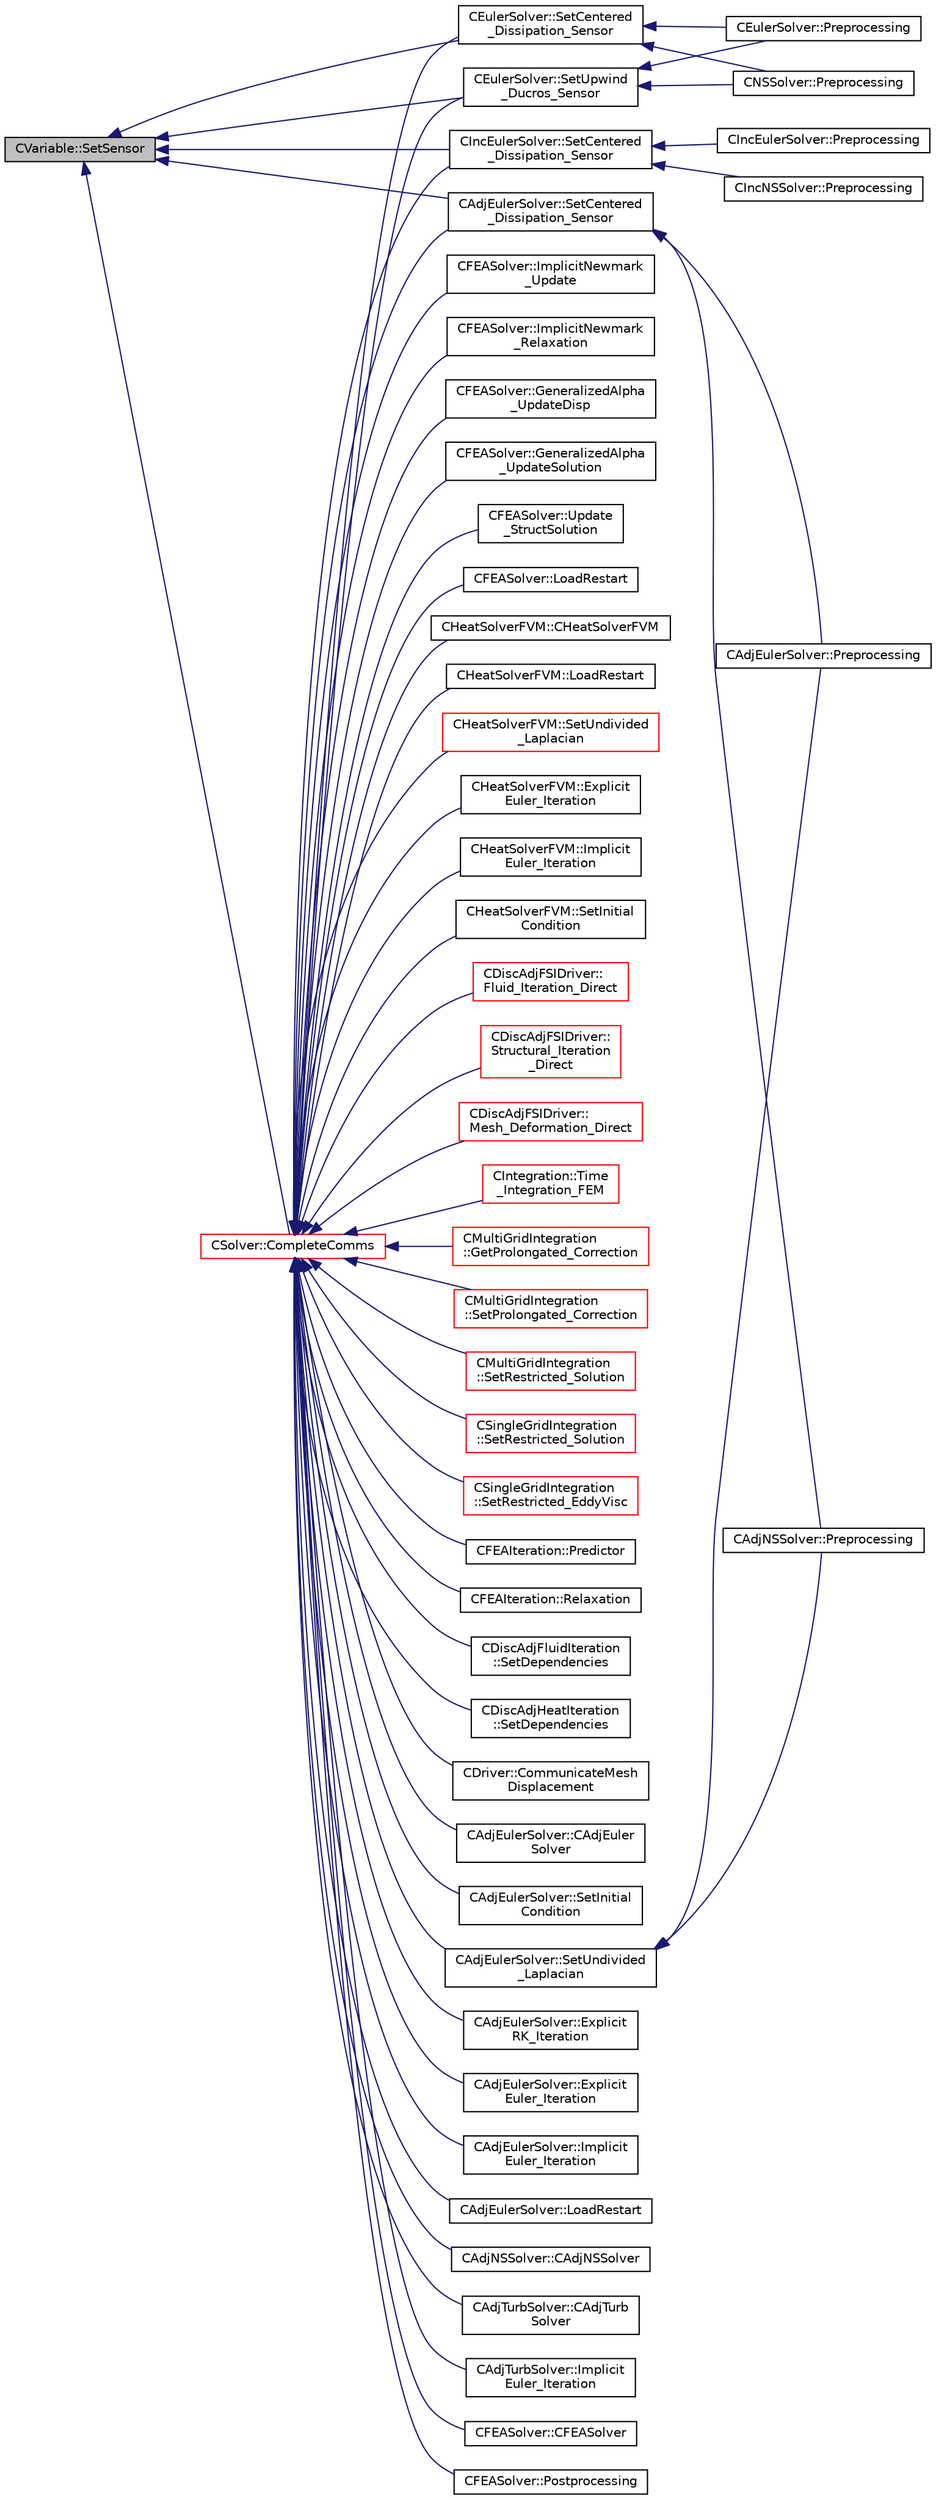 digraph "CVariable::SetSensor"
{
  edge [fontname="Helvetica",fontsize="10",labelfontname="Helvetica",labelfontsize="10"];
  node [fontname="Helvetica",fontsize="10",shape=record];
  rankdir="LR";
  Node5699 [label="CVariable::SetSensor",height=0.2,width=0.4,color="black", fillcolor="grey75", style="filled", fontcolor="black"];
  Node5699 -> Node5700 [dir="back",color="midnightblue",fontsize="10",style="solid",fontname="Helvetica"];
  Node5700 [label="CAdjEulerSolver::SetCentered\l_Dissipation_Sensor",height=0.2,width=0.4,color="black", fillcolor="white", style="filled",URL="$class_c_adj_euler_solver.html#af1b72ed76900f821d2f51942cb4252db",tooltip="Compute the sensor for higher order dissipation control in rotating problems. "];
  Node5700 -> Node5701 [dir="back",color="midnightblue",fontsize="10",style="solid",fontname="Helvetica"];
  Node5701 [label="CAdjEulerSolver::Preprocessing",height=0.2,width=0.4,color="black", fillcolor="white", style="filled",URL="$class_c_adj_euler_solver.html#a4ae0ed840dc8335fd921399625ba794f",tooltip="Initialize the residual vectors. "];
  Node5700 -> Node5702 [dir="back",color="midnightblue",fontsize="10",style="solid",fontname="Helvetica"];
  Node5702 [label="CAdjNSSolver::Preprocessing",height=0.2,width=0.4,color="black", fillcolor="white", style="filled",URL="$class_c_adj_n_s_solver.html#ac16dab76e2c1d86bc7d70ca9f41fd668",tooltip="Restart residual and compute gradients. "];
  Node5699 -> Node5703 [dir="back",color="midnightblue",fontsize="10",style="solid",fontname="Helvetica"];
  Node5703 [label="CEulerSolver::SetCentered\l_Dissipation_Sensor",height=0.2,width=0.4,color="black", fillcolor="white", style="filled",URL="$class_c_euler_solver.html#a2f4e3619ae65c63cbda1ef2098441ab4",tooltip="Compute a pressure sensor switch. "];
  Node5703 -> Node5704 [dir="back",color="midnightblue",fontsize="10",style="solid",fontname="Helvetica"];
  Node5704 [label="CEulerSolver::Preprocessing",height=0.2,width=0.4,color="black", fillcolor="white", style="filled",URL="$class_c_euler_solver.html#a8b89e1bfce33284c2d8f5f00f82f3f3f",tooltip="Compute primitive variables and their gradients. "];
  Node5703 -> Node5705 [dir="back",color="midnightblue",fontsize="10",style="solid",fontname="Helvetica"];
  Node5705 [label="CNSSolver::Preprocessing",height=0.2,width=0.4,color="black", fillcolor="white", style="filled",URL="$class_c_n_s_solver.html#a028c83d18cf8520dff2f9628d8a04e4b",tooltip="Restart residual and compute gradients. "];
  Node5699 -> Node5706 [dir="back",color="midnightblue",fontsize="10",style="solid",fontname="Helvetica"];
  Node5706 [label="CEulerSolver::SetUpwind\l_Ducros_Sensor",height=0.2,width=0.4,color="black", fillcolor="white", style="filled",URL="$class_c_euler_solver.html#aad67b818e2f5c133118d2a4cca7845f3",tooltip="Compute Ducros Sensor for Roe Dissipation. "];
  Node5706 -> Node5704 [dir="back",color="midnightblue",fontsize="10",style="solid",fontname="Helvetica"];
  Node5706 -> Node5705 [dir="back",color="midnightblue",fontsize="10",style="solid",fontname="Helvetica"];
  Node5699 -> Node5707 [dir="back",color="midnightblue",fontsize="10",style="solid",fontname="Helvetica"];
  Node5707 [label="CIncEulerSolver::SetCentered\l_Dissipation_Sensor",height=0.2,width=0.4,color="black", fillcolor="white", style="filled",URL="$class_c_inc_euler_solver.html#a2323a0e322236c24668be8750dbaf237",tooltip="Compute a pressure sensor switch. "];
  Node5707 -> Node5708 [dir="back",color="midnightblue",fontsize="10",style="solid",fontname="Helvetica"];
  Node5708 [label="CIncEulerSolver::Preprocessing",height=0.2,width=0.4,color="black", fillcolor="white", style="filled",URL="$class_c_inc_euler_solver.html#aabd902b10cc9b41b6b2c406efba0ac41",tooltip="Compute primitive variables and their gradients. "];
  Node5707 -> Node5709 [dir="back",color="midnightblue",fontsize="10",style="solid",fontname="Helvetica"];
  Node5709 [label="CIncNSSolver::Preprocessing",height=0.2,width=0.4,color="black", fillcolor="white", style="filled",URL="$class_c_inc_n_s_solver.html#ae84f6e86313acd1da80c505b4eab81e5",tooltip="Restart residual and compute gradients. "];
  Node5699 -> Node5710 [dir="back",color="midnightblue",fontsize="10",style="solid",fontname="Helvetica"];
  Node5710 [label="CSolver::CompleteComms",height=0.2,width=0.4,color="red", fillcolor="white", style="filled",URL="$class_c_solver.html#a8d3046ad54e177f0705a2bff99c1cf16",tooltip="Routine to complete the set of non-blocking communications launched by InitiateComms() and unpacking ..."];
  Node5710 -> Node5711 [dir="back",color="midnightblue",fontsize="10",style="solid",fontname="Helvetica"];
  Node5711 [label="CDiscAdjFSIDriver::\lFluid_Iteration_Direct",height=0.2,width=0.4,color="red", fillcolor="white", style="filled",URL="$class_c_disc_adj_f_s_i_driver.html#aade7f9d8b7f7f1ddccfdc62d3b1fdaa8",tooltip="Run a direct flow iteration. "];
  Node5710 -> Node5716 [dir="back",color="midnightblue",fontsize="10",style="solid",fontname="Helvetica"];
  Node5716 [label="CDiscAdjFSIDriver::\lStructural_Iteration\l_Direct",height=0.2,width=0.4,color="red", fillcolor="white", style="filled",URL="$class_c_disc_adj_f_s_i_driver.html#aef8192d6dd5451f1e496e9847c2c5c65",tooltip="Run a direct structural iteration. "];
  Node5710 -> Node5717 [dir="back",color="midnightblue",fontsize="10",style="solid",fontname="Helvetica"];
  Node5717 [label="CDiscAdjFSIDriver::\lMesh_Deformation_Direct",height=0.2,width=0.4,color="red", fillcolor="white", style="filled",URL="$class_c_disc_adj_f_s_i_driver.html#ad683500d6b3773af342165b1b18f5c59",tooltip="Run a direct mesh deformation. "];
  Node5710 -> Node5718 [dir="back",color="midnightblue",fontsize="10",style="solid",fontname="Helvetica"];
  Node5718 [label="CIntegration::Time\l_Integration_FEM",height=0.2,width=0.4,color="red", fillcolor="white", style="filled",URL="$class_c_integration.html#a4ac7acdec8fdf941a4efc90b3f82a68c",tooltip="Do the time integration (explicit or implicit) of the numerical system on a FEM framework. "];
  Node5710 -> Node5720 [dir="back",color="midnightblue",fontsize="10",style="solid",fontname="Helvetica"];
  Node5720 [label="CMultiGridIntegration\l::GetProlongated_Correction",height=0.2,width=0.4,color="red", fillcolor="white", style="filled",URL="$class_c_multi_grid_integration.html#a29bf9a6e27f43e6b71704d05105a648d",tooltip="Compute the fine grid correction from the coarse solution. "];
  Node5710 -> Node5723 [dir="back",color="midnightblue",fontsize="10",style="solid",fontname="Helvetica"];
  Node5723 [label="CMultiGridIntegration\l::SetProlongated_Correction",height=0.2,width=0.4,color="red", fillcolor="white", style="filled",URL="$class_c_multi_grid_integration.html#a5d0d450972f5c004596b3f0abdae3015",tooltip="Set the value of the corrected fine grid solution. "];
  Node5710 -> Node5724 [dir="back",color="midnightblue",fontsize="10",style="solid",fontname="Helvetica"];
  Node5724 [label="CMultiGridIntegration\l::SetRestricted_Solution",height=0.2,width=0.4,color="red", fillcolor="white", style="filled",URL="$class_c_multi_grid_integration.html#a57c0f097c58c1d36ef8156b91350fd60",tooltip="Restrict solution from fine grid to a coarse grid. "];
  Node5710 -> Node5725 [dir="back",color="midnightblue",fontsize="10",style="solid",fontname="Helvetica"];
  Node5725 [label="CSingleGridIntegration\l::SetRestricted_Solution",height=0.2,width=0.4,color="red", fillcolor="white", style="filled",URL="$class_c_single_grid_integration.html#a035bbc4f261b680a4a651aa0af69437b",tooltip="Restrict solution from fine grid to a coarse grid. "];
  Node5710 -> Node5727 [dir="back",color="midnightblue",fontsize="10",style="solid",fontname="Helvetica"];
  Node5727 [label="CSingleGridIntegration\l::SetRestricted_EddyVisc",height=0.2,width=0.4,color="red", fillcolor="white", style="filled",URL="$class_c_single_grid_integration.html#ae875067fdaf103c36391ea21343e1731",tooltip="Restrict solution from fine grid to a coarse grid. "];
  Node5710 -> Node5728 [dir="back",color="midnightblue",fontsize="10",style="solid",fontname="Helvetica"];
  Node5728 [label="CFEAIteration::Predictor",height=0.2,width=0.4,color="black", fillcolor="white", style="filled",URL="$class_c_f_e_a_iteration.html#a00a378c1b0d9b95b250e208bcf1f420e",tooltip="Predictor. "];
  Node5710 -> Node5729 [dir="back",color="midnightblue",fontsize="10",style="solid",fontname="Helvetica"];
  Node5729 [label="CFEAIteration::Relaxation",height=0.2,width=0.4,color="black", fillcolor="white", style="filled",URL="$class_c_f_e_a_iteration.html#a840bd377c7050c57cb5f81799669b59f",tooltip="Relaxation. "];
  Node5710 -> Node5730 [dir="back",color="midnightblue",fontsize="10",style="solid",fontname="Helvetica"];
  Node5730 [label="CDiscAdjFluidIteration\l::SetDependencies",height=0.2,width=0.4,color="black", fillcolor="white", style="filled",URL="$class_c_disc_adj_fluid_iteration.html#aad302b77466b001d380ca8766ba8d85c",tooltip="Compute necessary variables that depend on the conservative variables or the mesh node positions (e..."];
  Node5710 -> Node5731 [dir="back",color="midnightblue",fontsize="10",style="solid",fontname="Helvetica"];
  Node5731 [label="CDiscAdjHeatIteration\l::SetDependencies",height=0.2,width=0.4,color="black", fillcolor="white", style="filled",URL="$class_c_disc_adj_heat_iteration.html#a8098b35364d0a2a7b1fa31850714e359",tooltip="Compute necessary variables that depend on the conservative variables or the mesh node positions (e..."];
  Node5710 -> Node5732 [dir="back",color="midnightblue",fontsize="10",style="solid",fontname="Helvetica"];
  Node5732 [label="CDriver::CommunicateMesh\lDisplacement",height=0.2,width=0.4,color="black", fillcolor="white", style="filled",URL="$class_c_driver.html#ab7774dbeec50826a830714585aa45740",tooltip="Communicate the boundary mesh displacements in a python call. "];
  Node5710 -> Node5733 [dir="back",color="midnightblue",fontsize="10",style="solid",fontname="Helvetica"];
  Node5733 [label="CAdjEulerSolver::CAdjEuler\lSolver",height=0.2,width=0.4,color="black", fillcolor="white", style="filled",URL="$class_c_adj_euler_solver.html#a0a739888df9436d4707665d152a7af1a"];
  Node5710 -> Node5734 [dir="back",color="midnightblue",fontsize="10",style="solid",fontname="Helvetica"];
  Node5734 [label="CAdjEulerSolver::SetInitial\lCondition",height=0.2,width=0.4,color="black", fillcolor="white", style="filled",URL="$class_c_adj_euler_solver.html#a9b83036ab8c37a1b24350704dcfeaeb3",tooltip="Set the initial condition for the Euler Equations. "];
  Node5710 -> Node5735 [dir="back",color="midnightblue",fontsize="10",style="solid",fontname="Helvetica"];
  Node5735 [label="CAdjEulerSolver::SetUndivided\l_Laplacian",height=0.2,width=0.4,color="black", fillcolor="white", style="filled",URL="$class_c_adj_euler_solver.html#a1872318f659d74b4e12d669095ee57b5",tooltip="Compute the undivided laplacian for the adjoint solution. "];
  Node5735 -> Node5701 [dir="back",color="midnightblue",fontsize="10",style="solid",fontname="Helvetica"];
  Node5735 -> Node5702 [dir="back",color="midnightblue",fontsize="10",style="solid",fontname="Helvetica"];
  Node5710 -> Node5700 [dir="back",color="midnightblue",fontsize="10",style="solid",fontname="Helvetica"];
  Node5710 -> Node5736 [dir="back",color="midnightblue",fontsize="10",style="solid",fontname="Helvetica"];
  Node5736 [label="CAdjEulerSolver::Explicit\lRK_Iteration",height=0.2,width=0.4,color="black", fillcolor="white", style="filled",URL="$class_c_adj_euler_solver.html#a83de159f4bd062c776f07d087414a9cf",tooltip="Update the solution using a Runge-Kutta strategy. "];
  Node5710 -> Node5737 [dir="back",color="midnightblue",fontsize="10",style="solid",fontname="Helvetica"];
  Node5737 [label="CAdjEulerSolver::Explicit\lEuler_Iteration",height=0.2,width=0.4,color="black", fillcolor="white", style="filled",URL="$class_c_adj_euler_solver.html#a2863f1ed56105b595204ac31b3dab66b",tooltip="Update the solution using a explicit Euler scheme. "];
  Node5710 -> Node5738 [dir="back",color="midnightblue",fontsize="10",style="solid",fontname="Helvetica"];
  Node5738 [label="CAdjEulerSolver::Implicit\lEuler_Iteration",height=0.2,width=0.4,color="black", fillcolor="white", style="filled",URL="$class_c_adj_euler_solver.html#af64f459bce9498b1d19d8a645d0bc2c3",tooltip="Update the solution using an implicit solver. "];
  Node5710 -> Node5739 [dir="back",color="midnightblue",fontsize="10",style="solid",fontname="Helvetica"];
  Node5739 [label="CAdjEulerSolver::LoadRestart",height=0.2,width=0.4,color="black", fillcolor="white", style="filled",URL="$class_c_adj_euler_solver.html#acaf1ae2d6c07b492ab1eeca389881731",tooltip="Load a solution from a restart file. "];
  Node5710 -> Node5740 [dir="back",color="midnightblue",fontsize="10",style="solid",fontname="Helvetica"];
  Node5740 [label="CAdjNSSolver::CAdjNSSolver",height=0.2,width=0.4,color="black", fillcolor="white", style="filled",URL="$class_c_adj_n_s_solver.html#a323f1dc7c0b9fe00d1911eeeea365d46"];
  Node5710 -> Node5741 [dir="back",color="midnightblue",fontsize="10",style="solid",fontname="Helvetica"];
  Node5741 [label="CAdjTurbSolver::CAdjTurb\lSolver",height=0.2,width=0.4,color="black", fillcolor="white", style="filled",URL="$class_c_adj_turb_solver.html#a621bdae0b081f25a67425cc037cd90a2"];
  Node5710 -> Node5742 [dir="back",color="midnightblue",fontsize="10",style="solid",fontname="Helvetica"];
  Node5742 [label="CAdjTurbSolver::Implicit\lEuler_Iteration",height=0.2,width=0.4,color="black", fillcolor="white", style="filled",URL="$class_c_adj_turb_solver.html#a2c2657818c6ecfb7984c70bf079accd3",tooltip="Update the solution using an implicit solver. "];
  Node5710 -> Node5743 [dir="back",color="midnightblue",fontsize="10",style="solid",fontname="Helvetica"];
  Node5743 [label="CFEASolver::CFEASolver",height=0.2,width=0.4,color="black", fillcolor="white", style="filled",URL="$class_c_f_e_a_solver.html#a1d4c7d17d9c7143d3079fc78fae1599d"];
  Node5710 -> Node5744 [dir="back",color="midnightblue",fontsize="10",style="solid",fontname="Helvetica"];
  Node5744 [label="CFEASolver::Postprocessing",height=0.2,width=0.4,color="black", fillcolor="white", style="filled",URL="$class_c_f_e_a_solver.html#a582bf776db03d18a985936fff4c16644",tooltip="Postprocessing. "];
  Node5710 -> Node5745 [dir="back",color="midnightblue",fontsize="10",style="solid",fontname="Helvetica"];
  Node5745 [label="CFEASolver::ImplicitNewmark\l_Update",height=0.2,width=0.4,color="black", fillcolor="white", style="filled",URL="$class_c_f_e_a_solver.html#ae2afb9595361d9ead55f76ae5d89df02",tooltip="Update the solution using an implicit Newmark solver. "];
  Node5710 -> Node5746 [dir="back",color="midnightblue",fontsize="10",style="solid",fontname="Helvetica"];
  Node5746 [label="CFEASolver::ImplicitNewmark\l_Relaxation",height=0.2,width=0.4,color="black", fillcolor="white", style="filled",URL="$class_c_f_e_a_solver.html#afc818eebdc8cd168090a1abd5764425f",tooltip="A virtual member. "];
  Node5710 -> Node5747 [dir="back",color="midnightblue",fontsize="10",style="solid",fontname="Helvetica"];
  Node5747 [label="CFEASolver::GeneralizedAlpha\l_UpdateDisp",height=0.2,width=0.4,color="black", fillcolor="white", style="filled",URL="$class_c_f_e_a_solver.html#afe622d2f1e07a01baeaebc52cb7fcd45",tooltip="Update the solution using an implicit Generalized Alpha solver. "];
  Node5710 -> Node5748 [dir="back",color="midnightblue",fontsize="10",style="solid",fontname="Helvetica"];
  Node5748 [label="CFEASolver::GeneralizedAlpha\l_UpdateSolution",height=0.2,width=0.4,color="black", fillcolor="white", style="filled",URL="$class_c_f_e_a_solver.html#ae2bac89cd2c2b5c052f21b1815ce0348",tooltip="Update the solution using an implicit Generalized Alpha solver. "];
  Node5710 -> Node5749 [dir="back",color="midnightblue",fontsize="10",style="solid",fontname="Helvetica"];
  Node5749 [label="CFEASolver::Update\l_StructSolution",height=0.2,width=0.4,color="black", fillcolor="white", style="filled",URL="$class_c_f_e_a_solver.html#a564968575d62fc76612e8be5804652bd",tooltip="Aitken&#39;s relaxation of the solution. "];
  Node5710 -> Node5750 [dir="back",color="midnightblue",fontsize="10",style="solid",fontname="Helvetica"];
  Node5750 [label="CFEASolver::LoadRestart",height=0.2,width=0.4,color="black", fillcolor="white", style="filled",URL="$class_c_f_e_a_solver.html#a5f70ded742a6204f439628d029ac294a",tooltip="Load a solution from a restart file. "];
  Node5710 -> Node5751 [dir="back",color="midnightblue",fontsize="10",style="solid",fontname="Helvetica"];
  Node5751 [label="CHeatSolverFVM::CHeatSolverFVM",height=0.2,width=0.4,color="black", fillcolor="white", style="filled",URL="$class_c_heat_solver_f_v_m.html#a42af03c3f465c905fbc3ecbee398f5be",tooltip="Constructor of the class. "];
  Node5710 -> Node5752 [dir="back",color="midnightblue",fontsize="10",style="solid",fontname="Helvetica"];
  Node5752 [label="CHeatSolverFVM::LoadRestart",height=0.2,width=0.4,color="black", fillcolor="white", style="filled",URL="$class_c_heat_solver_f_v_m.html#a206fdd2ca3b6c1a050945a07dc38bd80",tooltip="Load a solution from a restart file. "];
  Node5710 -> Node5753 [dir="back",color="midnightblue",fontsize="10",style="solid",fontname="Helvetica"];
  Node5753 [label="CHeatSolverFVM::SetUndivided\l_Laplacian",height=0.2,width=0.4,color="red", fillcolor="white", style="filled",URL="$class_c_heat_solver_f_v_m.html#a62fe1f80d82f024d872943869e2fef83",tooltip="Compute the undivided laplacian for the solution. "];
  Node5710 -> Node5755 [dir="back",color="midnightblue",fontsize="10",style="solid",fontname="Helvetica"];
  Node5755 [label="CHeatSolverFVM::Explicit\lEuler_Iteration",height=0.2,width=0.4,color="black", fillcolor="white", style="filled",URL="$class_c_heat_solver_f_v_m.html#ac72e3e231d74967d368bf1cb7345535a",tooltip="Update the solution using an explicit solver. "];
  Node5710 -> Node5756 [dir="back",color="midnightblue",fontsize="10",style="solid",fontname="Helvetica"];
  Node5756 [label="CHeatSolverFVM::Implicit\lEuler_Iteration",height=0.2,width=0.4,color="black", fillcolor="white", style="filled",URL="$class_c_heat_solver_f_v_m.html#a604f660ae9da06eae59363f83a98843e",tooltip="Update the solution using an implicit solver. "];
  Node5710 -> Node5757 [dir="back",color="midnightblue",fontsize="10",style="solid",fontname="Helvetica"];
  Node5757 [label="CHeatSolverFVM::SetInitial\lCondition",height=0.2,width=0.4,color="black", fillcolor="white", style="filled",URL="$class_c_heat_solver_f_v_m.html#ad7abcac73bd5dbcaea0bb053a24fd571",tooltip="Set the initial condition for the FEM structural problem. "];
  Node5710 -> Node5703 [dir="back",color="midnightblue",fontsize="10",style="solid",fontname="Helvetica"];
  Node5710 -> Node5706 [dir="back",color="midnightblue",fontsize="10",style="solid",fontname="Helvetica"];
  Node5710 -> Node5707 [dir="back",color="midnightblue",fontsize="10",style="solid",fontname="Helvetica"];
}
